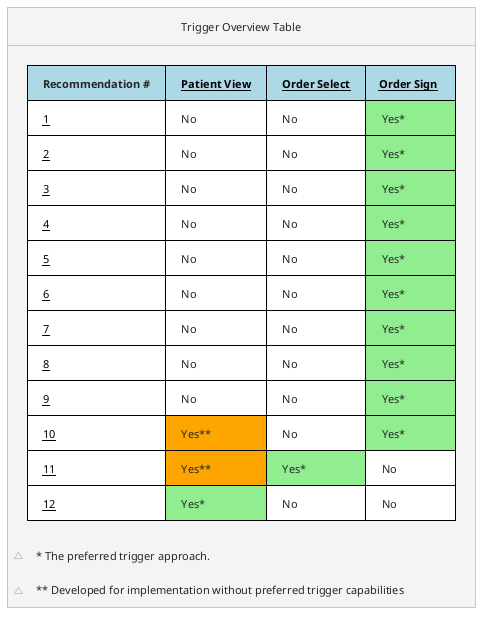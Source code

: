 @startuml trigger_overview
!theme carbon-gray
skinparam hyperlinkColor black

object "Trigger Overview Table" as obj {
  <#lightblue,#black>|=  Recommendation #  |=  [[http://cds-hooks.hl7.org/hooks/patient-view.html Patient View]]  |=  [[http://cds-hooks.hl7.org/hooks/order-select.html Order Select]]  |= [[http://cds-hooks.hl7.org/hooks/order-sign.html Order Sign]] |
  <#white>|  [[recommendation-01.html 1]]      |  No                  |  No                 | <#LightGreen>  Yes* |
  <#white>|  [[recommendation-02.html 2]]      |  No                  |  No                 | <#LightGreen>  Yes* |
  <#white>|  [[recommendation-03.html 3]]      |  No                  |  No                 | <#LightGreen>  Yes* |
  <#white>|  [[recommendation-04-05.html 4]]   |  No                  |  No                 | <#LightGreen>  Yes* |
  <#white>|  [[recommendation-04-05.html 5]]   |  No                  |  No                 | <#LightGreen>  Yes* |
  <#white>|  [[recommendation-06.html 6]]      |  No                  |  No                 | <#LightGreen>  Yes* |
  <#white>|  [[recommendation-07.html 7]]      |  No                  |  No                 | <#LightGreen>  Yes* |
  <#white>|  [[recommendation-08.html 8]]      |  No                  |  No                 | <#LightGreen>  Yes* |
  <#white>|  [[recommendation-09.html 9]]      |  No                  |  No                 | <#LightGreen>  Yes* |
  <#white>|  [[recommendation-10.html 10]]     | <#Orange>  Yes**     |  No                 | <#LightGreen>  Yes* |
  <#white>|  [[recommendation-11.html 11]]     | <#Orange>  Yes**     | <#LightGreen>  Yes* |  No                 |
  <#white>|  [[recommendation-12.html 12]]     | <#LightGreen>  Yes*  |  No                 |  No                 |
  ~* The preferred trigger approach.
  ~*~* Developed for implementation without preferred trigger capabilities
}

@enduml